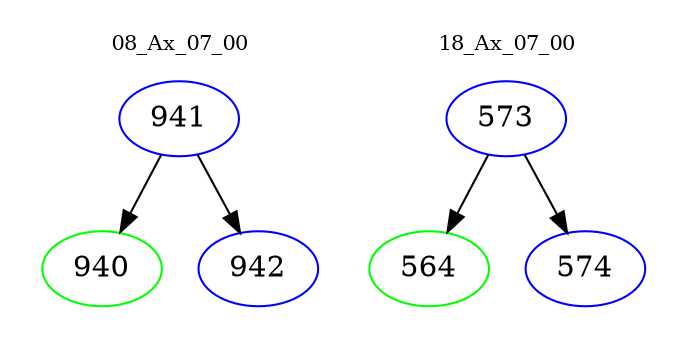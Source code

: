 digraph{
subgraph cluster_0 {
color = white
label = "08_Ax_07_00";
fontsize=10;
T0_941 [label="941", color="blue"]
T0_941 -> T0_940 [color="black"]
T0_940 [label="940", color="green"]
T0_941 -> T0_942 [color="black"]
T0_942 [label="942", color="blue"]
}
subgraph cluster_1 {
color = white
label = "18_Ax_07_00";
fontsize=10;
T1_573 [label="573", color="blue"]
T1_573 -> T1_564 [color="black"]
T1_564 [label="564", color="green"]
T1_573 -> T1_574 [color="black"]
T1_574 [label="574", color="blue"]
}
}
